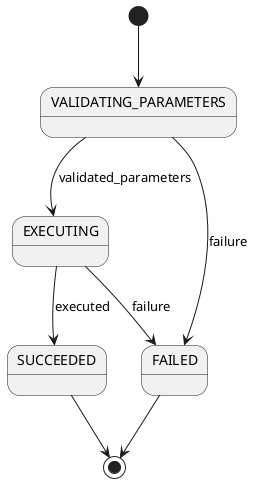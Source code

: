 @startuml
[*] --> VALIDATING_PARAMETERS
VALIDATING_PARAMETERS --> EXECUTING : validated_parameters
VALIDATING_PARAMETERS --> FAILED : failure

EXECUTING --> FAILED : failure
EXECUTING --> SUCCEEDED : executed

SUCCEEDED --> [*]
FAILED --> [*]
@enduml